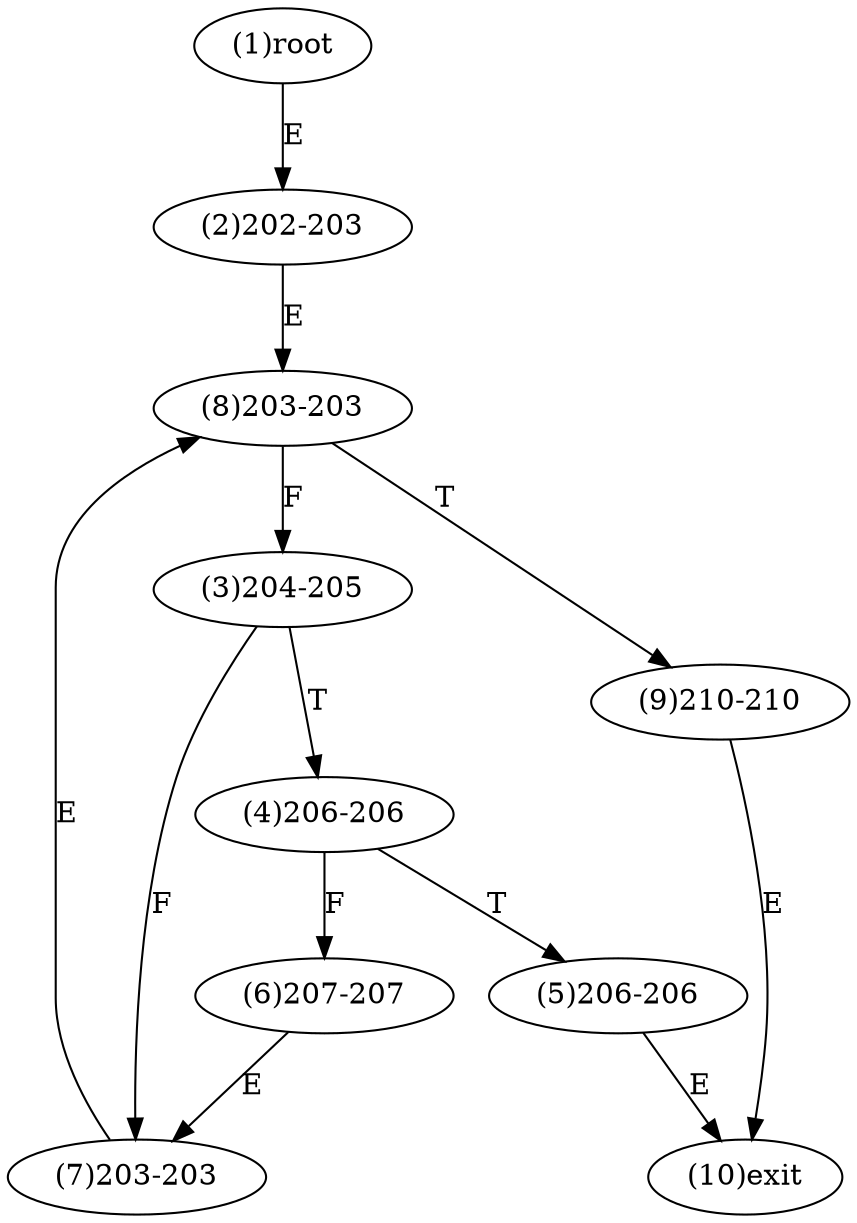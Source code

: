 digraph "" { 
1[ label="(1)root"];
2[ label="(2)202-203"];
3[ label="(3)204-205"];
4[ label="(4)206-206"];
5[ label="(5)206-206"];
6[ label="(6)207-207"];
7[ label="(7)203-203"];
8[ label="(8)203-203"];
9[ label="(9)210-210"];
10[ label="(10)exit"];
1->2[ label="E"];
2->8[ label="E"];
3->7[ label="F"];
3->4[ label="T"];
4->6[ label="F"];
4->5[ label="T"];
5->10[ label="E"];
6->7[ label="E"];
7->8[ label="E"];
8->3[ label="F"];
8->9[ label="T"];
9->10[ label="E"];
}